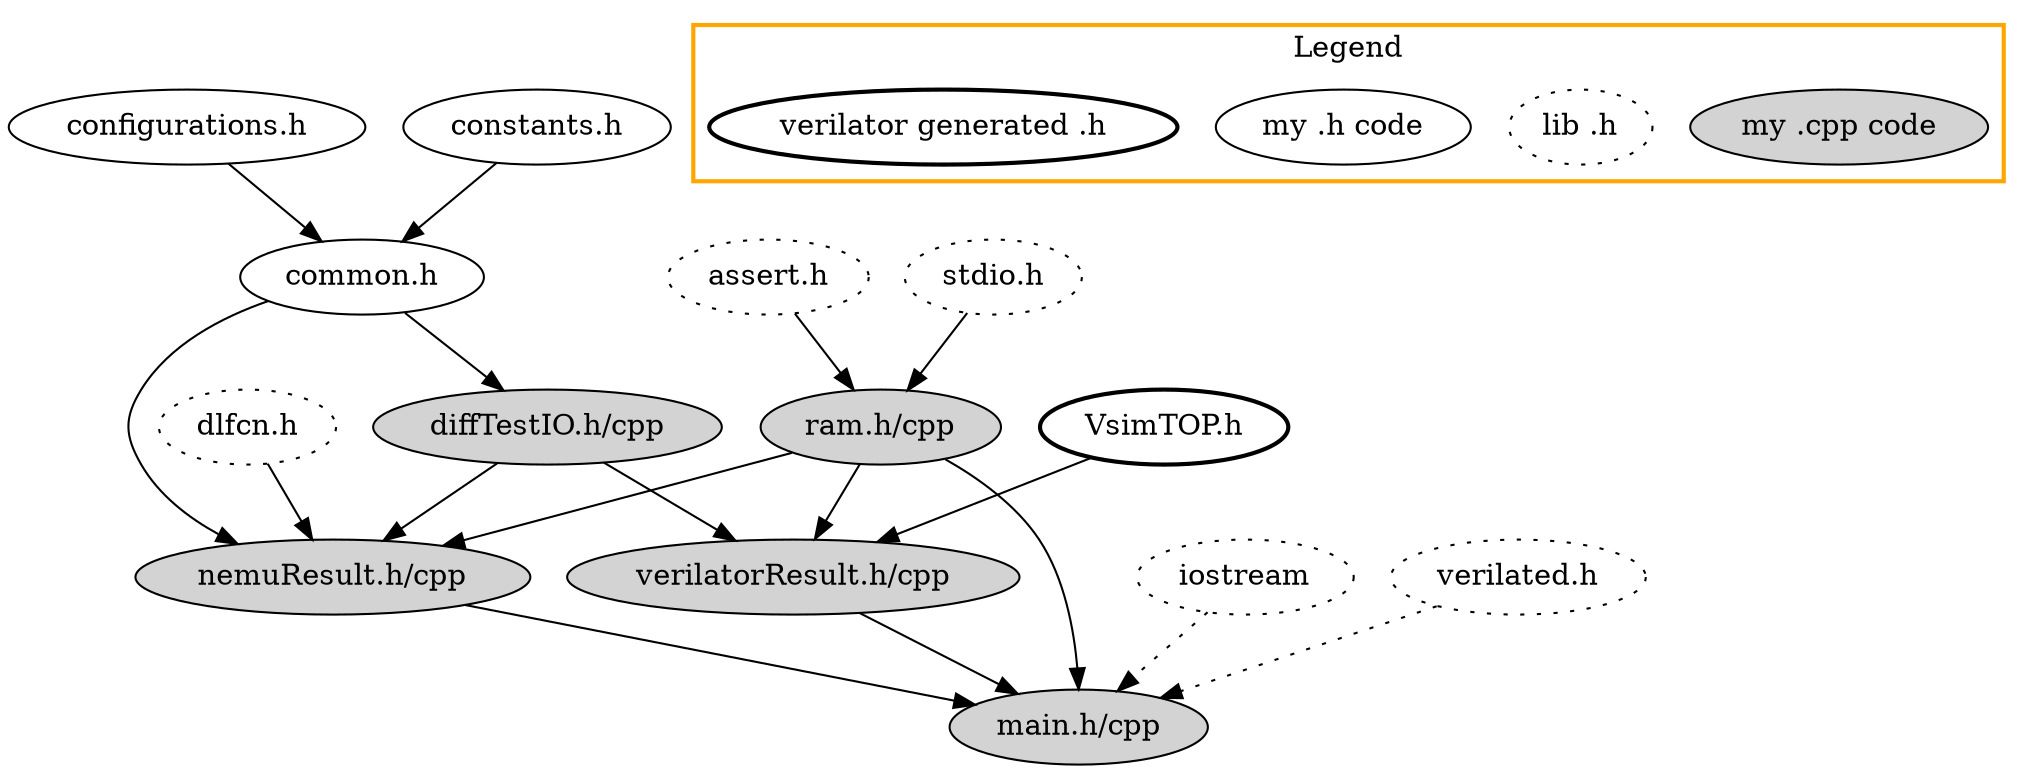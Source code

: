 digraph G {
  "configurations.h" -> "common.h";
  "constants.h" -> "common.h";
  "common.h" -> "diffTestIO.h/cpp", "nemuResult.h/cpp";
  "diffTestIO.h/cpp" -> "verilatorResult.h/cpp", "nemuResult.h/cpp";
  "verilatorResult.h/cpp" -> "main.h/cpp";

  "VsimTOP.h" [style=bold];
  "VsimTOP.h" -> "verilatorResult.h/cpp";

  "nemuResult.h/cpp" [style=filled];
  "verilatorResult.h/cpp" [style=filled];
  "main.h/cpp" [style=filled];
  "ram.h/cpp" [style=filled];
  "diffTestIO.h/cpp" [style=filled];


  "iostream" [style=dotted];
  "verilated.h" [style=dotted];
  "dlfcn.h" [style=dotted];
  "stdio.h" [style=dotted];
  "assert.h" [style=dotted];
  "iostream" -> "main.h/cpp" [style=dotted];
  "verilated.h" -> "main.h/cpp" [style=dotted];
  "dlfcn.h" -> "nemuResult.h/cpp";
  "stdio.h" -> "ram.h/cpp";
  "assert.h" -> "ram.h/cpp";

  "ram.h/cpp" -> "main.h/cpp", "nemuResult.h/cpp", "verilatorResult.h/cpp";
  "nemuResult.h/cpp" -> "main.h/cpp";



  // Legend
  subgraph cluster1 {
    "my .cpp code" [style=filled];
    "lib .h" [style=dotted];
    "my .h code";
    "verilator generated .h" [style=bold];

    label = "Legend";
    style=bold;
    color = "orange";
  }
}

// TODO: 1. Add verilator generated .cpp files as a node.
//          The intrinsic problem is we cannot draw a node with `style=filled+bold`
//       2. Add a node represent runnable, which is arrowed by all .cpp.
//          This can only be done after solve TODO1.
